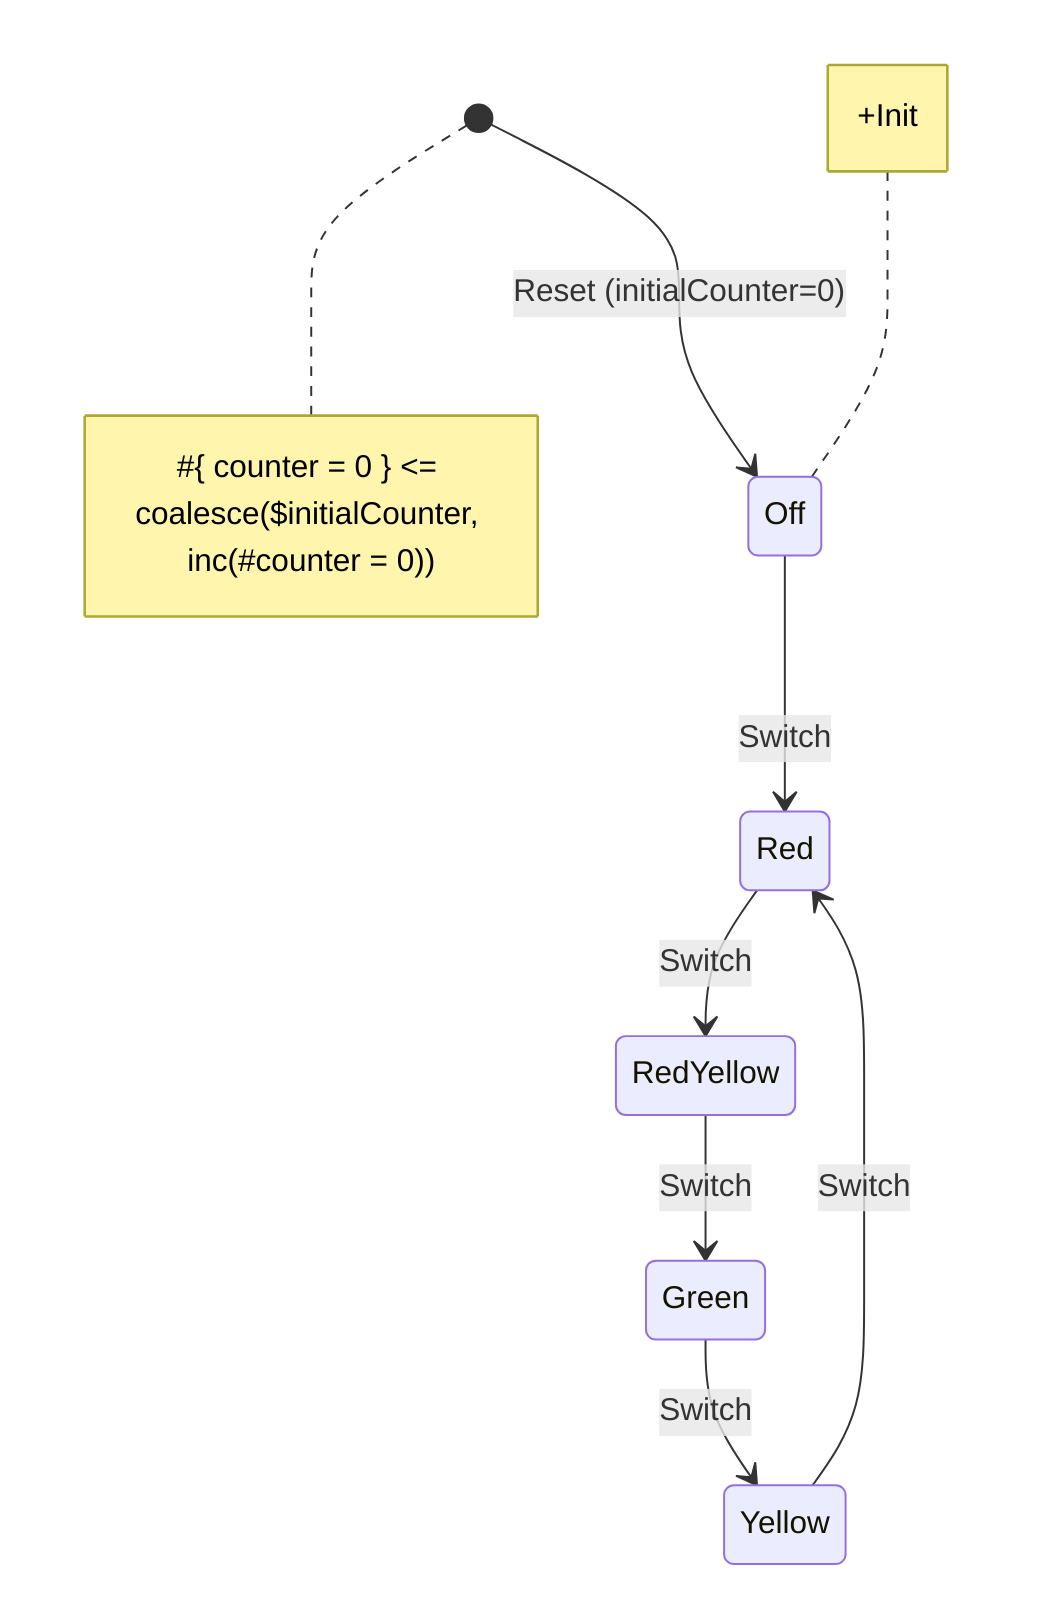 stateDiagram-v2
	[*] --> Off: Reset (initialCounter=0)
	Off --> Red: Switch
	Red --> RedYellow: Switch
	RedYellow --> Green: Switch
	Green --> Yellow: Switch
	Yellow --> Red: Switch
note right of [*]
#{ counter = 0 } <= coalesce($initialCounter, inc(#counter = 0))
end note
note left of Off
+Init
end note
